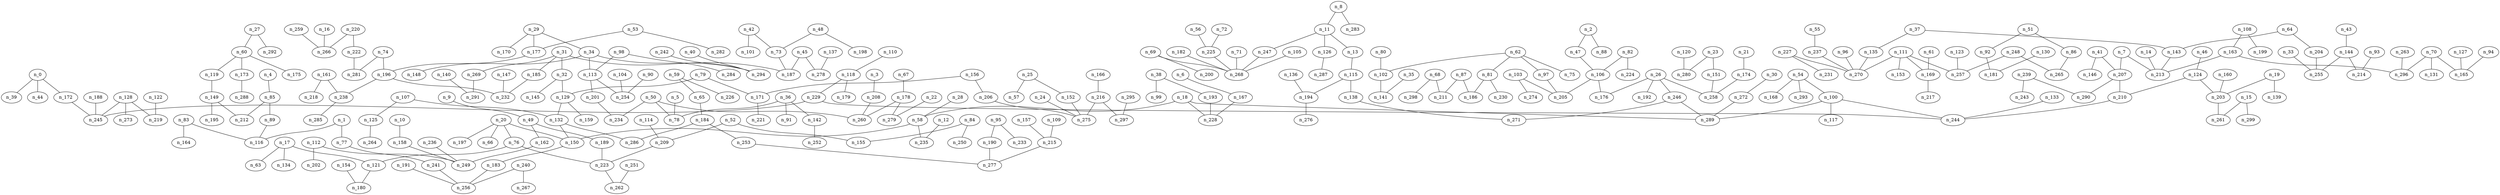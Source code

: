 graph grafoGeografico_300_30_KruskalI  {
n_0;
n_1;
n_2;
n_3;
n_4;
n_5;
n_6;
n_7;
n_8;
n_9;
n_10;
n_11;
n_12;
n_13;
n_14;
n_15;
n_16;
n_17;
n_18;
n_19;
n_20;
n_21;
n_22;
n_23;
n_24;
n_25;
n_26;
n_27;
n_28;
n_29;
n_30;
n_31;
n_32;
n_33;
n_34;
n_35;
n_36;
n_37;
n_38;
n_39;
n_40;
n_41;
n_42;
n_43;
n_44;
n_45;
n_46;
n_47;
n_48;
n_49;
n_50;
n_51;
n_52;
n_53;
n_54;
n_55;
n_56;
n_57;
n_58;
n_59;
n_60;
n_61;
n_62;
n_63;
n_64;
n_65;
n_66;
n_67;
n_68;
n_69;
n_70;
n_71;
n_72;
n_73;
n_74;
n_75;
n_76;
n_77;
n_78;
n_79;
n_80;
n_81;
n_82;
n_83;
n_84;
n_85;
n_86;
n_87;
n_88;
n_89;
n_90;
n_91;
n_92;
n_93;
n_94;
n_95;
n_96;
n_97;
n_98;
n_99;
n_100;
n_101;
n_102;
n_103;
n_104;
n_105;
n_106;
n_107;
n_108;
n_109;
n_110;
n_111;
n_112;
n_113;
n_114;
n_115;
n_116;
n_117;
n_118;
n_119;
n_120;
n_121;
n_122;
n_123;
n_124;
n_125;
n_126;
n_127;
n_128;
n_129;
n_130;
n_131;
n_132;
n_133;
n_134;
n_135;
n_136;
n_137;
n_138;
n_139;
n_140;
n_141;
n_142;
n_143;
n_144;
n_145;
n_146;
n_147;
n_148;
n_149;
n_150;
n_151;
n_152;
n_153;
n_154;
n_155;
n_156;
n_157;
n_158;
n_159;
n_160;
n_161;
n_162;
n_163;
n_164;
n_165;
n_166;
n_167;
n_168;
n_169;
n_170;
n_171;
n_172;
n_173;
n_174;
n_175;
n_176;
n_177;
n_178;
n_179;
n_180;
n_181;
n_182;
n_183;
n_184;
n_185;
n_186;
n_187;
n_188;
n_189;
n_190;
n_191;
n_192;
n_193;
n_194;
n_195;
n_196;
n_197;
n_198;
n_199;
n_200;
n_201;
n_202;
n_203;
n_204;
n_205;
n_206;
n_207;
n_208;
n_209;
n_210;
n_211;
n_212;
n_213;
n_214;
n_215;
n_216;
n_217;
n_218;
n_219;
n_220;
n_221;
n_222;
n_223;
n_224;
n_225;
n_226;
n_227;
n_228;
n_229;
n_230;
n_231;
n_232;
n_233;
n_234;
n_235;
n_236;
n_237;
n_238;
n_239;
n_240;
n_241;
n_242;
n_243;
n_244;
n_245;
n_246;
n_247;
n_248;
n_249;
n_250;
n_251;
n_252;
n_253;
n_254;
n_255;
n_256;
n_257;
n_258;
n_259;
n_260;
n_261;
n_262;
n_263;
n_264;
n_265;
n_266;
n_267;
n_268;
n_269;
n_270;
n_271;
n_272;
n_273;
n_274;
n_275;
n_276;
n_277;
n_278;
n_279;
n_280;
n_281;
n_282;
n_283;
n_284;
n_285;
n_286;
n_287;
n_288;
n_289;
n_290;
n_291;
n_292;
n_293;
n_294;
n_295;
n_296;
n_297;
n_298;
n_299;
n_59 -- n_226;
n_125 -- n_264;
n_2 -- n_88;
n_3 -- n_208;
n_120 -- n_280;
n_15 -- n_299;
n_56 -- n_225;
n_80 -- n_102;
n_171 -- n_221;
n_227 -- n_231;
n_95 -- n_233;
n_105 -- n_268;
n_240 -- n_256;
n_19 -- n_139;
n_21 -- n_174;
n_25 -- n_57;
n_25 -- n_152;
n_90 -- n_254;
n_140 -- n_291;
n_190 -- n_277;
n_12 -- n_235;
n_31 -- n_269;
n_32 -- n_145;
n_35 -- n_141;
n_43 -- n_144;
n_59 -- n_65;
n_72 -- n_225;
n_110 -- n_118;
n_112 -- n_202;
n_118 -- n_179;
n_128 -- n_273;
n_136 -- n_194;
n_142 -- n_252;
n_161 -- n_218;
n_166 -- n_216;
n_194 -- n_276;
n_220 -- n_266;
n_239 -- n_243;
n_272 -- n_289;
n_0 -- n_44;
n_2 -- n_47;
n_6 -- n_167;
n_8 -- n_283;
n_16 -- n_266;
n_19 -- n_203;
n_24 -- n_275;
n_30 -- n_272;
n_34 -- n_148;
n_36 -- n_78;
n_36 -- n_142;
n_38 -- n_99;
n_40 -- n_294;
n_68 -- n_298;
n_74 -- n_281;
n_82 -- n_224;
n_84 -- n_250;
n_103 -- n_274;
n_107 -- n_132;
n_112 -- n_249;
n_115 -- n_194;
n_119 -- n_149;
n_133 -- n_244;
n_144 -- n_214;
n_144 -- n_255;
n_160 -- n_203;
n_167 -- n_228;
n_174 -- n_258;
n_204 -- n_255;
n_216 -- n_275;
n_223 -- n_262;
n_236 -- n_249;
n_242 -- n_294;
n_251 -- n_262;
n_253 -- n_277;
n_259 -- n_266;
n_263 -- n_296;
n_0 -- n_39;
n_23 -- n_280;
n_27 -- n_60;
n_38 -- n_193;
n_41 -- n_207;
n_42 -- n_73;
n_48 -- n_73;
n_48 -- n_198;
n_52 -- n_209;
n_54 -- n_100;
n_54 -- n_293;
n_60 -- n_119;
n_62 -- n_81;
n_64 -- n_143;
n_68 -- n_211;
n_69 -- n_200;
n_82 -- n_106;
n_84 -- n_155;
n_87 -- n_186;
n_87 -- n_211;
n_98 -- n_113;
n_98 -- n_284;
n_100 -- n_117;
n_107 -- n_125;
n_108 -- n_199;
n_128 -- n_219;
n_129 -- n_159;
n_130 -- n_181;
n_149 -- n_195;
n_149 -- n_212;
n_161 -- n_238;
n_173 -- n_288;
n_184 -- n_286;
n_203 -- n_261;
n_206 -- n_275;
n_207 -- n_210;
n_207 -- n_290;
n_208 -- n_260;
n_215 -- n_277;
n_216 -- n_297;
n_220 -- n_222;
n_225 -- n_268;
n_229 -- n_244;
n_240 -- n_267;
n_248 -- n_265;
n_295 -- n_297;
n_1 -- n_116;
n_5 -- n_78;
n_7 -- n_207;
n_7 -- n_213;
n_8 -- n_11;
n_11 -- n_13;
n_11 -- n_126;
n_11 -- n_247;
n_15 -- n_261;
n_17 -- n_63;
n_17 -- n_121;
n_18 -- n_228;
n_18 -- n_289;
n_20 -- n_66;
n_22 -- n_279;
n_28 -- n_58;
n_29 -- n_170;
n_31 -- n_32;
n_31 -- n_185;
n_33 -- n_255;
n_34 -- n_113;
n_34 -- n_294;
n_42 -- n_101;
n_45 -- n_187;
n_45 -- n_278;
n_47 -- n_106;
n_49 -- n_162;
n_50 -- n_78;
n_50 -- n_234;
n_50 -- n_260;
n_51 -- n_92;
n_53 -- n_177;
n_54 -- n_168;
n_58 -- n_150;
n_62 -- n_102;
n_64 -- n_204;
n_65 -- n_184;
n_70 -- n_131;
n_70 -- n_165;
n_70 -- n_296;
n_73 -- n_187;
n_74 -- n_196;
n_79 -- n_129;
n_79 -- n_171;
n_81 -- n_186;
n_81 -- n_230;
n_83 -- n_116;
n_83 -- n_164;
n_86 -- n_265;
n_92 -- n_181;
n_93 -- n_214;
n_94 -- n_165;
n_95 -- n_190;
n_96 -- n_270;
n_100 -- n_244;
n_104 -- n_254;
n_108 -- n_163;
n_109 -- n_215;
n_111 -- n_153;
n_111 -- n_169;
n_111 -- n_257;
n_111 -- n_270;
n_115 -- n_138;
n_118 -- n_229;
n_124 -- n_210;
n_126 -- n_287;
n_129 -- n_132;
n_135 -- n_270;
n_137 -- n_278;
n_138 -- n_271;
n_147 -- n_232;
n_150 -- n_183;
n_151 -- n_258;
n_154 -- n_180;
n_162 -- n_249;
n_172 -- n_245;
n_177 -- n_196;
n_178 -- n_260;
n_183 -- n_256;
n_184 -- n_253;
n_185 -- n_232;
n_188 -- n_245;
n_193 -- n_228;
n_201 -- n_234;
n_210 -- n_244;
n_222 -- n_281;
n_227 -- n_270;
n_237 -- n_270;
n_238 -- n_285;
n_248 -- n_257;
n_0 -- n_172;
n_1 -- n_77;
n_4 -- n_85;
n_9 -- n_49;
n_10 -- n_158;
n_13 -- n_115;
n_14 -- n_213;
n_17 -- n_134;
n_18 -- n_58;
n_20 -- n_76;
n_20 -- n_150;
n_20 -- n_197;
n_23 -- n_151;
n_26 -- n_176;
n_26 -- n_192;
n_26 -- n_246;
n_26 -- n_258;
n_27 -- n_292;
n_29 -- n_34;
n_29 -- n_177;
n_31 -- n_187;
n_32 -- n_129;
n_36 -- n_91;
n_37 -- n_135;
n_37 -- n_143;
n_41 -- n_146;
n_46 -- n_124;
n_49 -- n_189;
n_51 -- n_86;
n_52 -- n_155;
n_53 -- n_282;
n_55 -- n_237;
n_58 -- n_235;
n_60 -- n_173;
n_60 -- n_175;
n_61 -- n_169;
n_62 -- n_75;
n_62 -- n_97;
n_67 -- n_178;
n_69 -- n_268;
n_71 -- n_268;
n_76 -- n_121;
n_76 -- n_223;
n_77 -- n_241;
n_85 -- n_89;
n_85 -- n_212;
n_89 -- n_116;
n_97 -- n_205;
n_100 -- n_289;
n_102 -- n_141;
n_103 -- n_205;
n_106 -- n_176;
n_106 -- n_205;
n_113 -- n_201;
n_113 -- n_254;
n_114 -- n_209;
n_121 -- n_180;
n_122 -- n_219;
n_123 -- n_257;
n_124 -- n_203;
n_127 -- n_165;
n_128 -- n_245;
n_132 -- n_150;
n_132 -- n_286;
n_143 -- n_213;
n_152 -- n_275;
n_156 -- n_171;
n_156 -- n_206;
n_157 -- n_215;
n_158 -- n_249;
n_163 -- n_213;
n_163 -- n_296;
n_169 -- n_217;
n_178 -- n_279;
n_182 -- n_268;
n_189 -- n_223;
n_191 -- n_256;
n_196 -- n_232;
n_196 -- n_238;
n_209 -- n_223;
n_229 -- n_245;
n_239 -- n_290;
n_241 -- n_256;
n_246 -- n_271;
n_246 -- n_289;
n_247 -- n_268;
n_269 -- n_291;
}